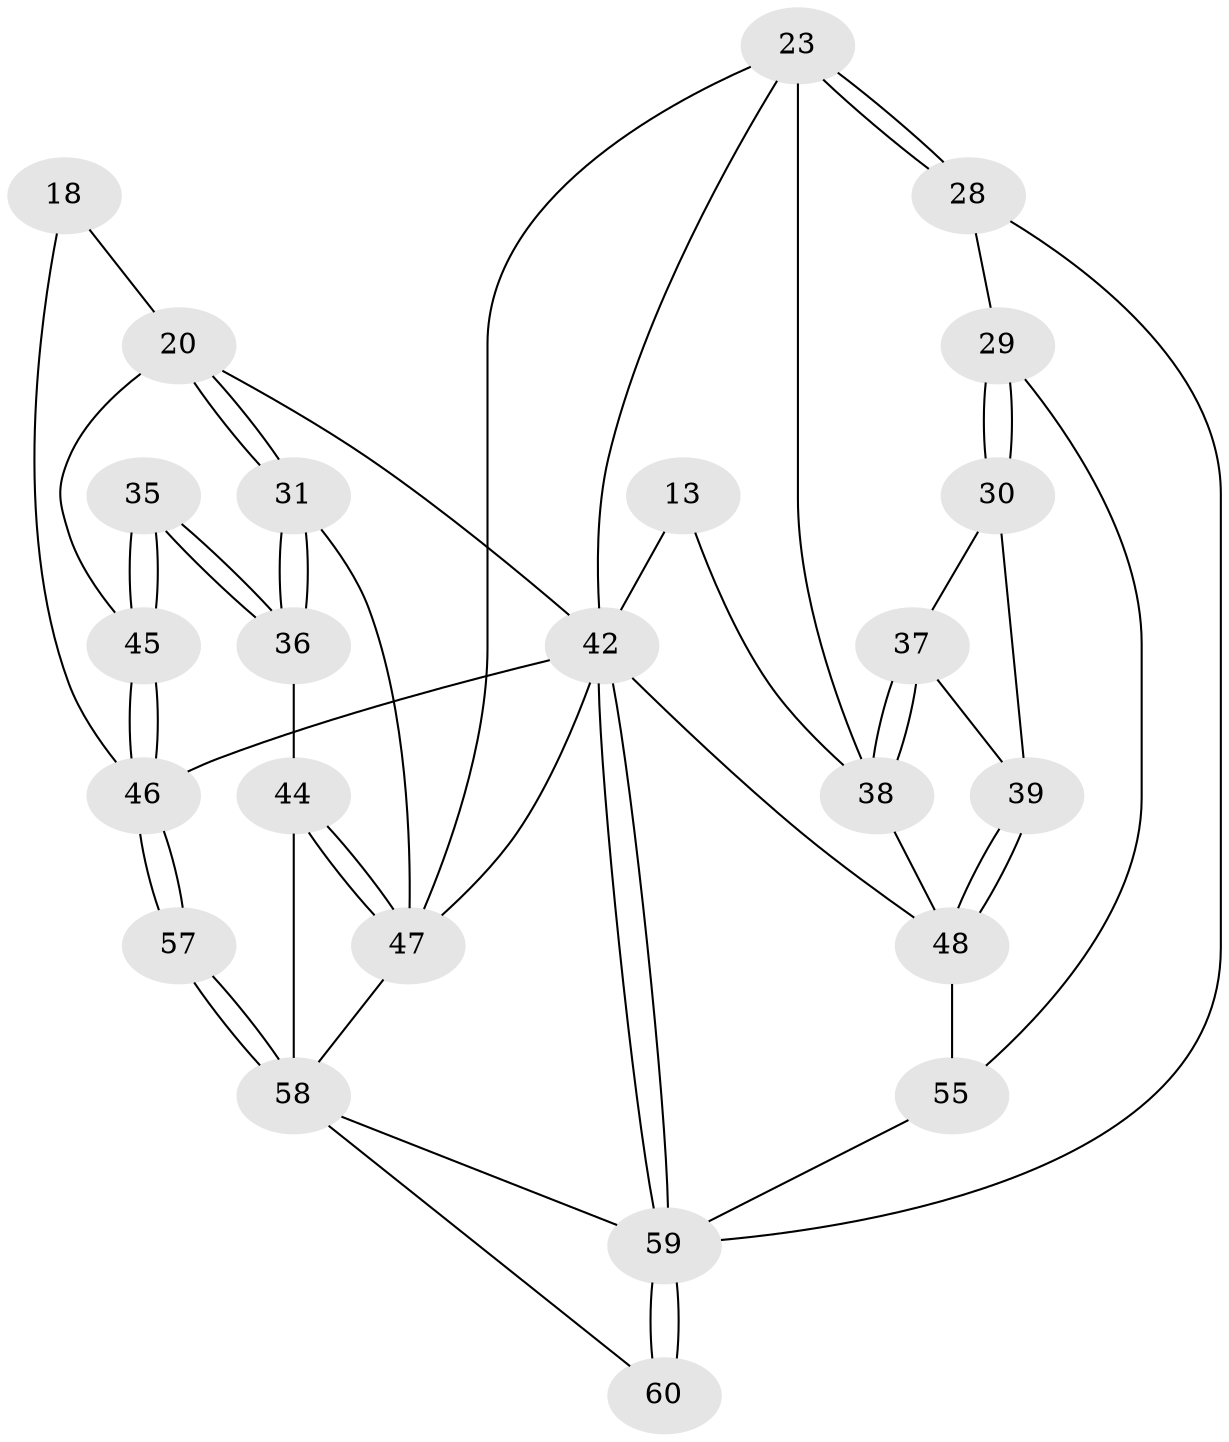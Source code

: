 // original degree distribution, {3: 0.03333333333333333, 4: 0.25, 6: 0.21666666666666667, 5: 0.5}
// Generated by graph-tools (version 1.1) at 2025/05/03/04/25 22:05:52]
// undirected, 24 vertices, 55 edges
graph export_dot {
graph [start="1"]
  node [color=gray90,style=filled];
  13 [pos="+0.09548308098065243+0.22629928376081598",super="+12"];
  18 [pos="+0.8004738693937637+0.2787643144443359",super="+9"];
  20 [pos="+0.7213581089030644+0.4805573142072208",super="+10+19"];
  23 [pos="+0.2926437167976106+0.5492222169314851",super="+14"];
  28 [pos="+0.21778946031641708+0.605930419697132"];
  29 [pos="+0.20148215583420817+0.6034296727691455"];
  30 [pos="+0.16760021195715755+0.5898498402332942"];
  31 [pos="+0.6681460269275037+0.5451029249815827"];
  35 [pos="+0.8006336985649363+0.7029376314062777"];
  36 [pos="+0.6941147855671689+0.6756709937727053"];
  37 [pos="+0.035523066009144656+0.5551205389651447",super="+27"];
  38 [pos="+0+0.5584061748190179",super="+25+24"];
  39 [pos="+0.043643914655384586+0.6361614073655872"];
  42 [pos="+0+1",super="+5+11"];
  44 [pos="+0.6479491539273996+0.6841358217580132",super="+43"];
  45 [pos="+1+1",super="+33+34"];
  46 [pos="+1+1",super="+3+17"];
  47 [pos="+0.45227726343787034+0.6902973054177088",super="+22+32"];
  48 [pos="+0+0.71472241259705",super="+41"];
  55 [pos="+0.10446288174487003+0.7740771142545033",super="+49"];
  57 [pos="+0.6523135133350221+1"];
  58 [pos="+0.43972699270693005+1",super="+56"];
  59 [pos="+0+1",super="+54+53+52"];
  60 [pos="+0.27036681129618473+1"];
  13 -- 42 [weight=2];
  13 -- 38 [weight=2];
  18 -- 46 [weight=2];
  18 -- 20 [weight=2];
  20 -- 31;
  20 -- 31;
  20 -- 42;
  20 -- 45;
  23 -- 28;
  23 -- 28;
  23 -- 47;
  23 -- 42;
  23 -- 38;
  28 -- 29;
  28 -- 59;
  29 -- 30;
  29 -- 30;
  29 -- 55;
  30 -- 39;
  30 -- 37;
  31 -- 36;
  31 -- 36;
  31 -- 47;
  35 -- 36;
  35 -- 36;
  35 -- 45 [weight=2];
  35 -- 45;
  36 -- 44;
  37 -- 38 [weight=3];
  37 -- 38;
  37 -- 39;
  38 -- 48;
  39 -- 48;
  39 -- 48;
  42 -- 59;
  42 -- 59;
  42 -- 46 [weight=3];
  42 -- 48;
  42 -- 47;
  44 -- 47 [weight=2];
  44 -- 47;
  44 -- 58;
  45 -- 46 [weight=2];
  45 -- 46;
  46 -- 57;
  46 -- 57;
  47 -- 58;
  48 -- 55 [weight=2];
  55 -- 59;
  57 -- 58 [weight=2];
  57 -- 58;
  58 -- 60;
  58 -- 59;
  59 -- 60 [weight=2];
  59 -- 60;
}
